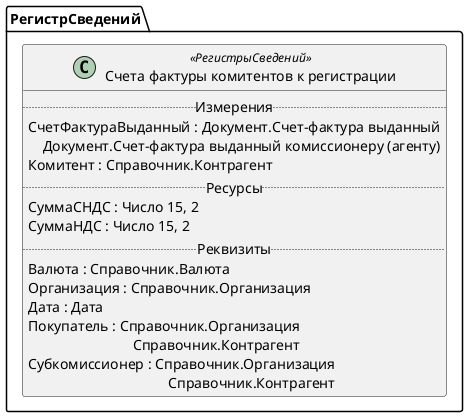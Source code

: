 ﻿@startuml СчетаФактурыКомитентовКРегистрации
'!include templates.wsd
'..\include templates.wsd
class РегистрСведений.СчетаФактурыКомитентовКРегистрации as "Счета фактуры комитентов к регистрации" <<РегистрыСведений>>
{
..Измерения..
СчетФактураВыданный : Документ.Счет-фактура выданный\rДокумент.Счет-фактура выданный комиссионеру (агенту)
Комитент : Справочник.Контрагент
..Ресурсы..
СуммаСНДС : Число 15, 2
СуммаНДС : Число 15, 2
..Реквизиты..
Валюта : Справочник.Валюта
Организация : Справочник.Организация
Дата : Дата
Покупатель : Справочник.Организация\rСправочник.Контрагент
Субкомиссионер : Справочник.Организация\rСправочник.Контрагент
}
@enduml
